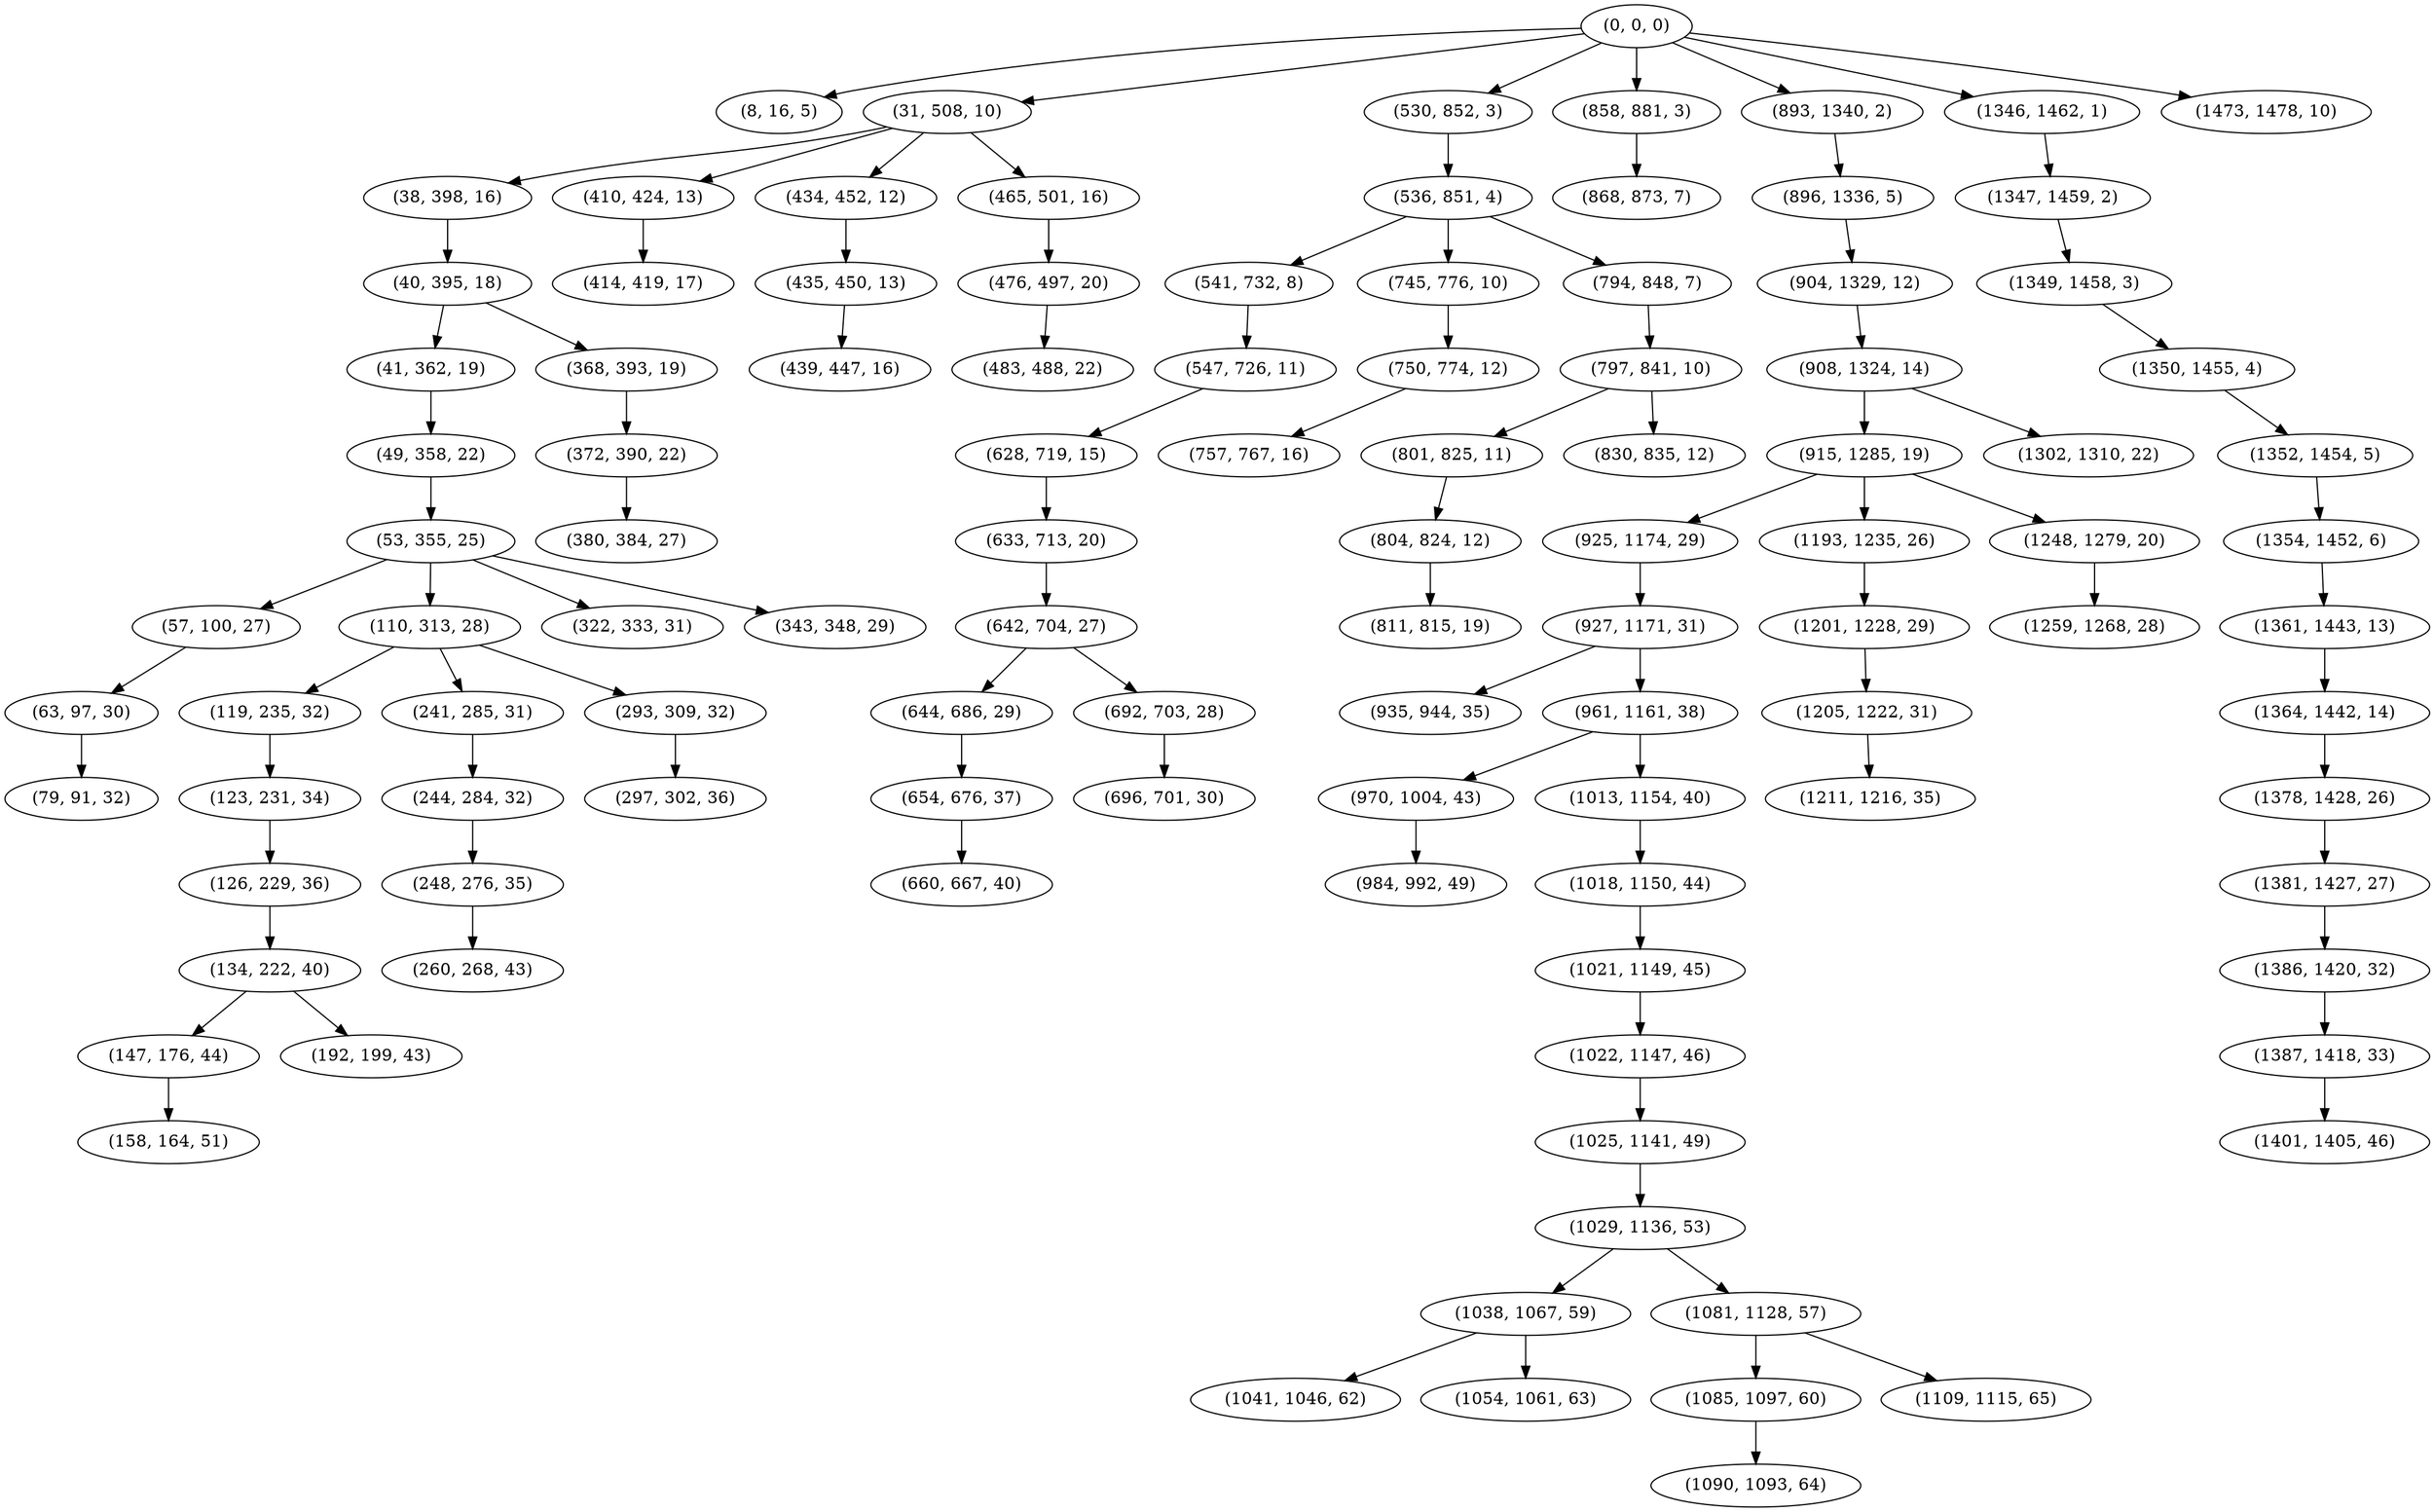 digraph tree {
    "(0, 0, 0)";
    "(8, 16, 5)";
    "(31, 508, 10)";
    "(38, 398, 16)";
    "(40, 395, 18)";
    "(41, 362, 19)";
    "(49, 358, 22)";
    "(53, 355, 25)";
    "(57, 100, 27)";
    "(63, 97, 30)";
    "(79, 91, 32)";
    "(110, 313, 28)";
    "(119, 235, 32)";
    "(123, 231, 34)";
    "(126, 229, 36)";
    "(134, 222, 40)";
    "(147, 176, 44)";
    "(158, 164, 51)";
    "(192, 199, 43)";
    "(241, 285, 31)";
    "(244, 284, 32)";
    "(248, 276, 35)";
    "(260, 268, 43)";
    "(293, 309, 32)";
    "(297, 302, 36)";
    "(322, 333, 31)";
    "(343, 348, 29)";
    "(368, 393, 19)";
    "(372, 390, 22)";
    "(380, 384, 27)";
    "(410, 424, 13)";
    "(414, 419, 17)";
    "(434, 452, 12)";
    "(435, 450, 13)";
    "(439, 447, 16)";
    "(465, 501, 16)";
    "(476, 497, 20)";
    "(483, 488, 22)";
    "(530, 852, 3)";
    "(536, 851, 4)";
    "(541, 732, 8)";
    "(547, 726, 11)";
    "(628, 719, 15)";
    "(633, 713, 20)";
    "(642, 704, 27)";
    "(644, 686, 29)";
    "(654, 676, 37)";
    "(660, 667, 40)";
    "(692, 703, 28)";
    "(696, 701, 30)";
    "(745, 776, 10)";
    "(750, 774, 12)";
    "(757, 767, 16)";
    "(794, 848, 7)";
    "(797, 841, 10)";
    "(801, 825, 11)";
    "(804, 824, 12)";
    "(811, 815, 19)";
    "(830, 835, 12)";
    "(858, 881, 3)";
    "(868, 873, 7)";
    "(893, 1340, 2)";
    "(896, 1336, 5)";
    "(904, 1329, 12)";
    "(908, 1324, 14)";
    "(915, 1285, 19)";
    "(925, 1174, 29)";
    "(927, 1171, 31)";
    "(935, 944, 35)";
    "(961, 1161, 38)";
    "(970, 1004, 43)";
    "(984, 992, 49)";
    "(1013, 1154, 40)";
    "(1018, 1150, 44)";
    "(1021, 1149, 45)";
    "(1022, 1147, 46)";
    "(1025, 1141, 49)";
    "(1029, 1136, 53)";
    "(1038, 1067, 59)";
    "(1041, 1046, 62)";
    "(1054, 1061, 63)";
    "(1081, 1128, 57)";
    "(1085, 1097, 60)";
    "(1090, 1093, 64)";
    "(1109, 1115, 65)";
    "(1193, 1235, 26)";
    "(1201, 1228, 29)";
    "(1205, 1222, 31)";
    "(1211, 1216, 35)";
    "(1248, 1279, 20)";
    "(1259, 1268, 28)";
    "(1302, 1310, 22)";
    "(1346, 1462, 1)";
    "(1347, 1459, 2)";
    "(1349, 1458, 3)";
    "(1350, 1455, 4)";
    "(1352, 1454, 5)";
    "(1354, 1452, 6)";
    "(1361, 1443, 13)";
    "(1364, 1442, 14)";
    "(1378, 1428, 26)";
    "(1381, 1427, 27)";
    "(1386, 1420, 32)";
    "(1387, 1418, 33)";
    "(1401, 1405, 46)";
    "(1473, 1478, 10)";
    "(0, 0, 0)" -> "(8, 16, 5)";
    "(0, 0, 0)" -> "(31, 508, 10)";
    "(0, 0, 0)" -> "(530, 852, 3)";
    "(0, 0, 0)" -> "(858, 881, 3)";
    "(0, 0, 0)" -> "(893, 1340, 2)";
    "(0, 0, 0)" -> "(1346, 1462, 1)";
    "(0, 0, 0)" -> "(1473, 1478, 10)";
    "(31, 508, 10)" -> "(38, 398, 16)";
    "(31, 508, 10)" -> "(410, 424, 13)";
    "(31, 508, 10)" -> "(434, 452, 12)";
    "(31, 508, 10)" -> "(465, 501, 16)";
    "(38, 398, 16)" -> "(40, 395, 18)";
    "(40, 395, 18)" -> "(41, 362, 19)";
    "(40, 395, 18)" -> "(368, 393, 19)";
    "(41, 362, 19)" -> "(49, 358, 22)";
    "(49, 358, 22)" -> "(53, 355, 25)";
    "(53, 355, 25)" -> "(57, 100, 27)";
    "(53, 355, 25)" -> "(110, 313, 28)";
    "(53, 355, 25)" -> "(322, 333, 31)";
    "(53, 355, 25)" -> "(343, 348, 29)";
    "(57, 100, 27)" -> "(63, 97, 30)";
    "(63, 97, 30)" -> "(79, 91, 32)";
    "(110, 313, 28)" -> "(119, 235, 32)";
    "(110, 313, 28)" -> "(241, 285, 31)";
    "(110, 313, 28)" -> "(293, 309, 32)";
    "(119, 235, 32)" -> "(123, 231, 34)";
    "(123, 231, 34)" -> "(126, 229, 36)";
    "(126, 229, 36)" -> "(134, 222, 40)";
    "(134, 222, 40)" -> "(147, 176, 44)";
    "(134, 222, 40)" -> "(192, 199, 43)";
    "(147, 176, 44)" -> "(158, 164, 51)";
    "(241, 285, 31)" -> "(244, 284, 32)";
    "(244, 284, 32)" -> "(248, 276, 35)";
    "(248, 276, 35)" -> "(260, 268, 43)";
    "(293, 309, 32)" -> "(297, 302, 36)";
    "(368, 393, 19)" -> "(372, 390, 22)";
    "(372, 390, 22)" -> "(380, 384, 27)";
    "(410, 424, 13)" -> "(414, 419, 17)";
    "(434, 452, 12)" -> "(435, 450, 13)";
    "(435, 450, 13)" -> "(439, 447, 16)";
    "(465, 501, 16)" -> "(476, 497, 20)";
    "(476, 497, 20)" -> "(483, 488, 22)";
    "(530, 852, 3)" -> "(536, 851, 4)";
    "(536, 851, 4)" -> "(541, 732, 8)";
    "(536, 851, 4)" -> "(745, 776, 10)";
    "(536, 851, 4)" -> "(794, 848, 7)";
    "(541, 732, 8)" -> "(547, 726, 11)";
    "(547, 726, 11)" -> "(628, 719, 15)";
    "(628, 719, 15)" -> "(633, 713, 20)";
    "(633, 713, 20)" -> "(642, 704, 27)";
    "(642, 704, 27)" -> "(644, 686, 29)";
    "(642, 704, 27)" -> "(692, 703, 28)";
    "(644, 686, 29)" -> "(654, 676, 37)";
    "(654, 676, 37)" -> "(660, 667, 40)";
    "(692, 703, 28)" -> "(696, 701, 30)";
    "(745, 776, 10)" -> "(750, 774, 12)";
    "(750, 774, 12)" -> "(757, 767, 16)";
    "(794, 848, 7)" -> "(797, 841, 10)";
    "(797, 841, 10)" -> "(801, 825, 11)";
    "(797, 841, 10)" -> "(830, 835, 12)";
    "(801, 825, 11)" -> "(804, 824, 12)";
    "(804, 824, 12)" -> "(811, 815, 19)";
    "(858, 881, 3)" -> "(868, 873, 7)";
    "(893, 1340, 2)" -> "(896, 1336, 5)";
    "(896, 1336, 5)" -> "(904, 1329, 12)";
    "(904, 1329, 12)" -> "(908, 1324, 14)";
    "(908, 1324, 14)" -> "(915, 1285, 19)";
    "(908, 1324, 14)" -> "(1302, 1310, 22)";
    "(915, 1285, 19)" -> "(925, 1174, 29)";
    "(915, 1285, 19)" -> "(1193, 1235, 26)";
    "(915, 1285, 19)" -> "(1248, 1279, 20)";
    "(925, 1174, 29)" -> "(927, 1171, 31)";
    "(927, 1171, 31)" -> "(935, 944, 35)";
    "(927, 1171, 31)" -> "(961, 1161, 38)";
    "(961, 1161, 38)" -> "(970, 1004, 43)";
    "(961, 1161, 38)" -> "(1013, 1154, 40)";
    "(970, 1004, 43)" -> "(984, 992, 49)";
    "(1013, 1154, 40)" -> "(1018, 1150, 44)";
    "(1018, 1150, 44)" -> "(1021, 1149, 45)";
    "(1021, 1149, 45)" -> "(1022, 1147, 46)";
    "(1022, 1147, 46)" -> "(1025, 1141, 49)";
    "(1025, 1141, 49)" -> "(1029, 1136, 53)";
    "(1029, 1136, 53)" -> "(1038, 1067, 59)";
    "(1029, 1136, 53)" -> "(1081, 1128, 57)";
    "(1038, 1067, 59)" -> "(1041, 1046, 62)";
    "(1038, 1067, 59)" -> "(1054, 1061, 63)";
    "(1081, 1128, 57)" -> "(1085, 1097, 60)";
    "(1081, 1128, 57)" -> "(1109, 1115, 65)";
    "(1085, 1097, 60)" -> "(1090, 1093, 64)";
    "(1193, 1235, 26)" -> "(1201, 1228, 29)";
    "(1201, 1228, 29)" -> "(1205, 1222, 31)";
    "(1205, 1222, 31)" -> "(1211, 1216, 35)";
    "(1248, 1279, 20)" -> "(1259, 1268, 28)";
    "(1346, 1462, 1)" -> "(1347, 1459, 2)";
    "(1347, 1459, 2)" -> "(1349, 1458, 3)";
    "(1349, 1458, 3)" -> "(1350, 1455, 4)";
    "(1350, 1455, 4)" -> "(1352, 1454, 5)";
    "(1352, 1454, 5)" -> "(1354, 1452, 6)";
    "(1354, 1452, 6)" -> "(1361, 1443, 13)";
    "(1361, 1443, 13)" -> "(1364, 1442, 14)";
    "(1364, 1442, 14)" -> "(1378, 1428, 26)";
    "(1378, 1428, 26)" -> "(1381, 1427, 27)";
    "(1381, 1427, 27)" -> "(1386, 1420, 32)";
    "(1386, 1420, 32)" -> "(1387, 1418, 33)";
    "(1387, 1418, 33)" -> "(1401, 1405, 46)";
}

